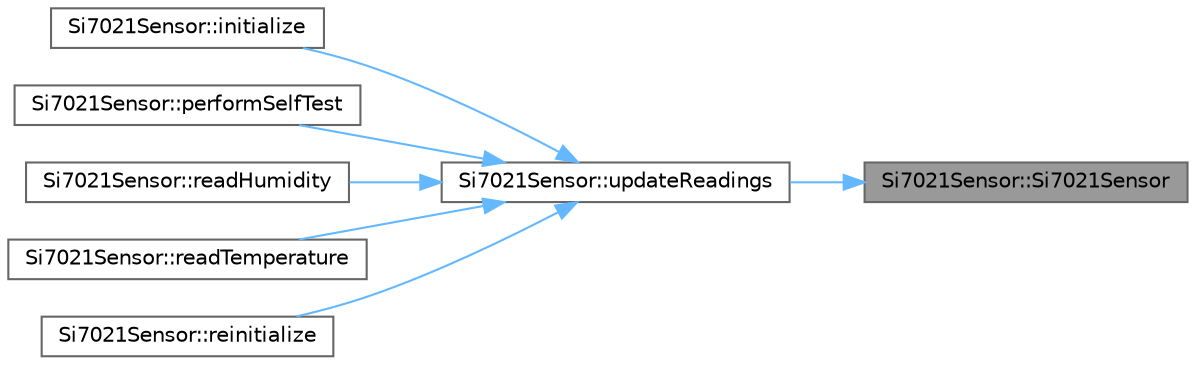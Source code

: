 digraph "Si7021Sensor::Si7021Sensor"
{
 // LATEX_PDF_SIZE
  bgcolor="transparent";
  edge [fontname=Helvetica,fontsize=10,labelfontname=Helvetica,labelfontsize=10];
  node [fontname=Helvetica,fontsize=10,shape=box,height=0.2,width=0.4];
  rankdir="RL";
  Node1 [id="Node000001",label="Si7021Sensor::Si7021Sensor",height=0.2,width=0.4,color="gray40", fillcolor="grey60", style="filled", fontcolor="black",tooltip="Constructor for Si7021Sensor."];
  Node1 -> Node2 [id="edge1_Node000001_Node000002",dir="back",color="steelblue1",style="solid",tooltip=" "];
  Node2 [id="Node000002",label="Si7021Sensor::updateReadings",height=0.2,width=0.4,color="grey40", fillcolor="white", style="filled",URL="$class_si7021_sensor.html#a985075d6db09c0b59dfbd5f3d8b2a0dd",tooltip="Update both temperature and humidity readings from the sensor."];
  Node2 -> Node3 [id="edge2_Node000002_Node000003",dir="back",color="steelblue1",style="solid",tooltip=" "];
  Node3 [id="Node000003",label="Si7021Sensor::initialize",height=0.2,width=0.4,color="grey40", fillcolor="white", style="filled",URL="$class_si7021_sensor.html#a3393cd8564749ba1f0cbe9b94510a477",tooltip="Initialize the sensor hardware."];
  Node2 -> Node4 [id="edge3_Node000002_Node000004",dir="back",color="steelblue1",style="solid",tooltip=" "];
  Node4 [id="Node000004",label="Si7021Sensor::performSelfTest",height=0.2,width=0.4,color="grey40", fillcolor="white", style="filled",URL="$class_si7021_sensor.html#ac632f800d7fc71a7bd0ceace6121593b",tooltip="Perform a self-test to verify the sensor is functioning properly."];
  Node2 -> Node5 [id="edge4_Node000002_Node000005",dir="back",color="steelblue1",style="solid",tooltip=" "];
  Node5 [id="Node000005",label="Si7021Sensor::readHumidity",height=0.2,width=0.4,color="grey40", fillcolor="white", style="filled",URL="$class_si7021_sensor.html#ae544941b2e427ba73227107cf8490835",tooltip="Read the current humidity value from the sensor."];
  Node2 -> Node6 [id="edge5_Node000002_Node000006",dir="back",color="steelblue1",style="solid",tooltip=" "];
  Node6 [id="Node000006",label="Si7021Sensor::readTemperature",height=0.2,width=0.4,color="grey40", fillcolor="white", style="filled",URL="$class_si7021_sensor.html#ad43dbb9a7d78a04b508845e8d806409e",tooltip="Read the current temperature value from the sensor."];
  Node2 -> Node7 [id="edge6_Node000002_Node000007",dir="back",color="steelblue1",style="solid",tooltip=" "];
  Node7 [id="Node000007",label="Si7021Sensor::reinitialize",height=0.2,width=0.4,color="grey40", fillcolor="white", style="filled",URL="$class_si7021_sensor.html#a45521f7c4662efbd81065e96791028fe",tooltip="Re-initialize the sensor after a communication failure."];
}
